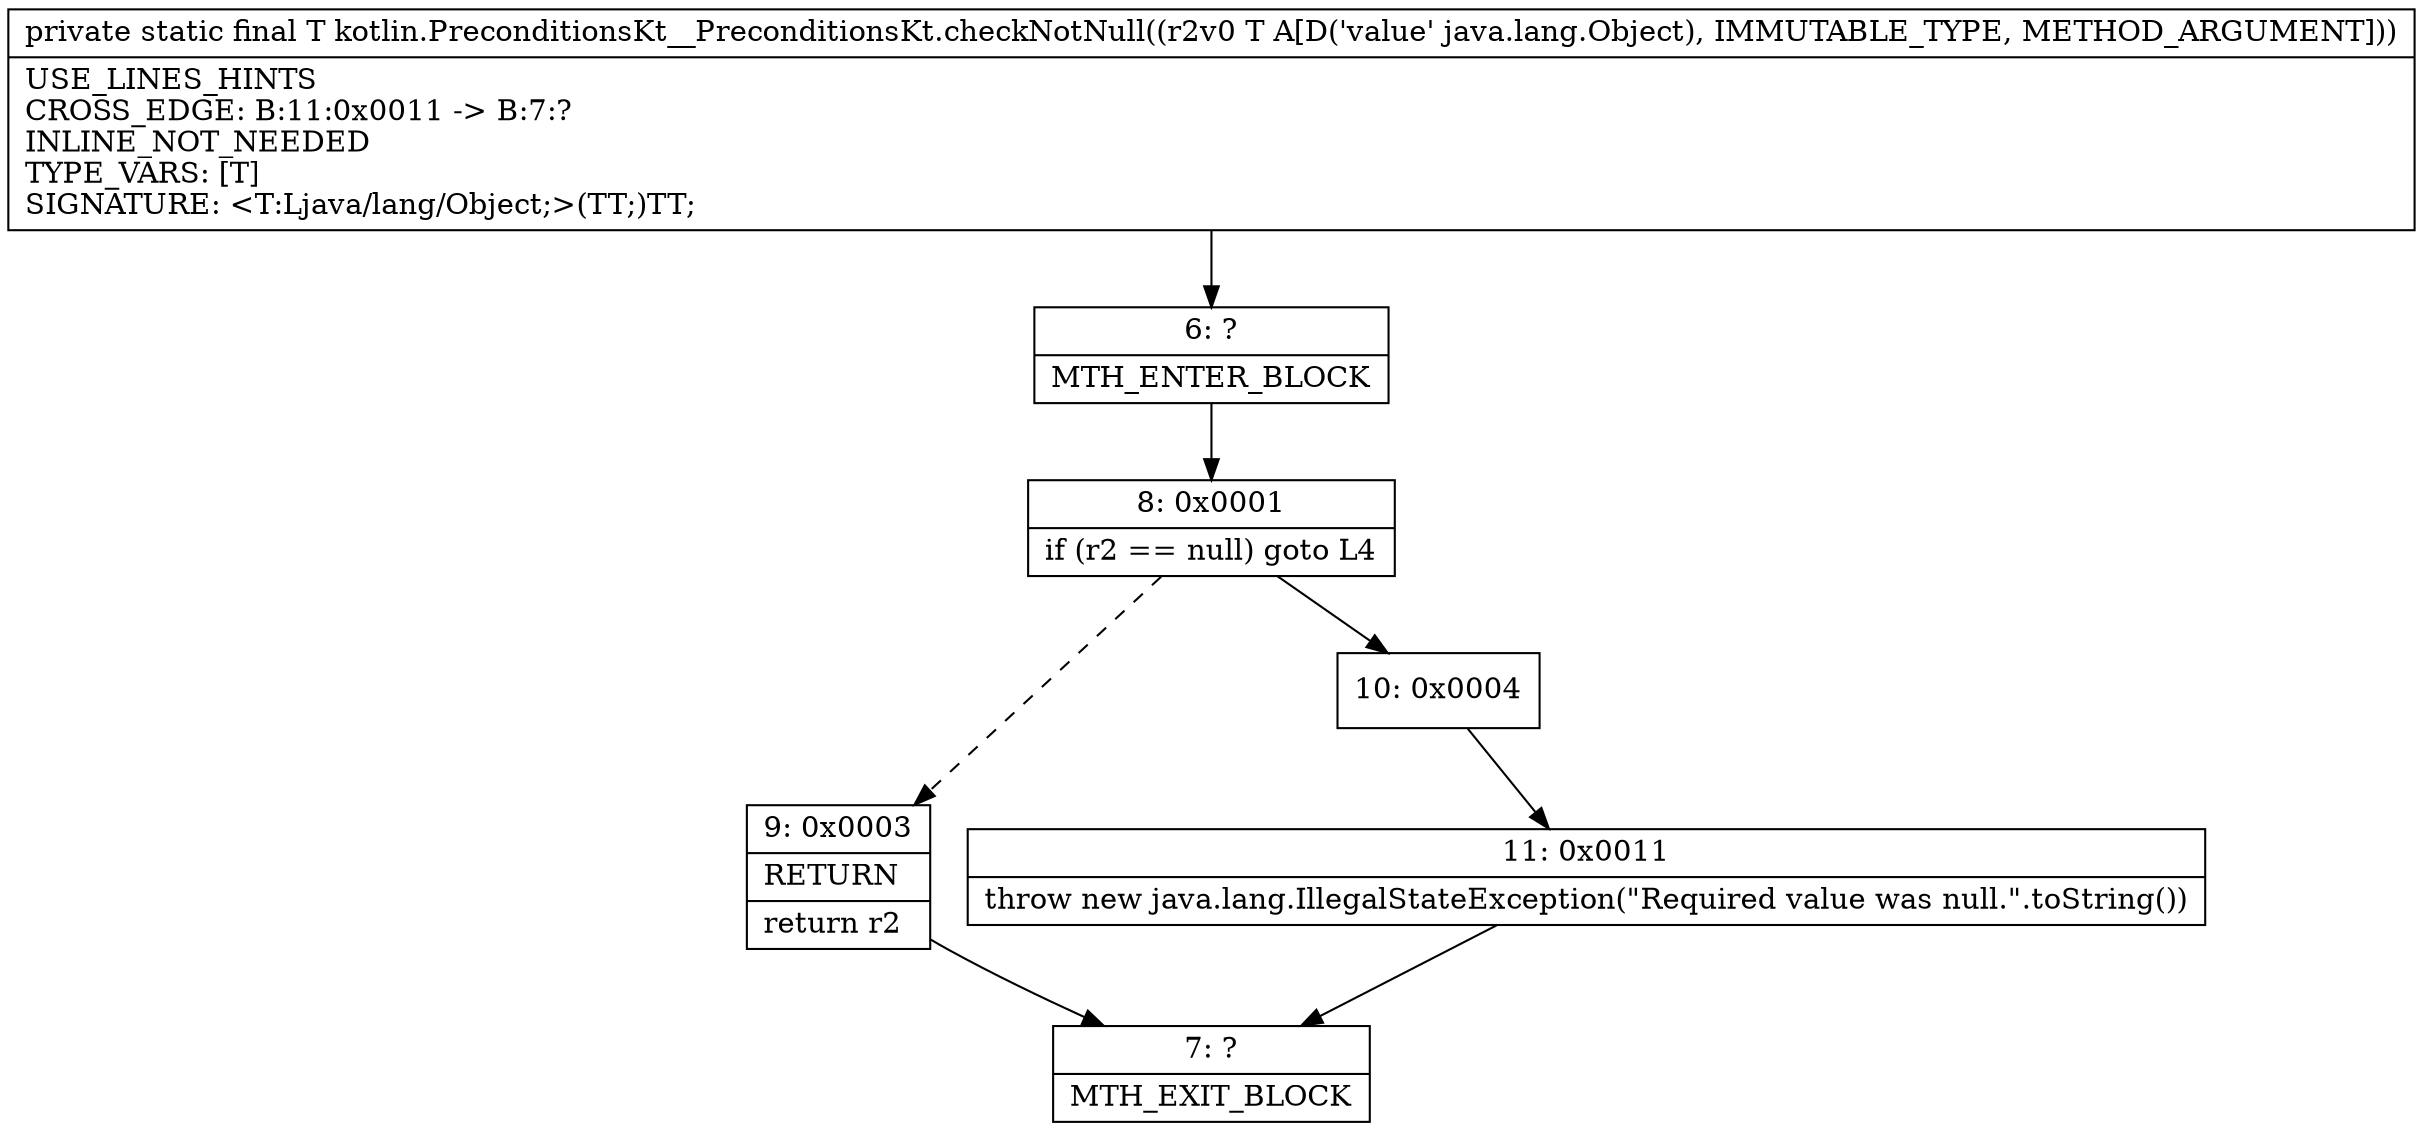 digraph "CFG forkotlin.PreconditionsKt__PreconditionsKt.checkNotNull(Ljava\/lang\/Object;)Ljava\/lang\/Object;" {
Node_6 [shape=record,label="{6\:\ ?|MTH_ENTER_BLOCK\l}"];
Node_8 [shape=record,label="{8\:\ 0x0001|if (r2 == null) goto L4\l}"];
Node_9 [shape=record,label="{9\:\ 0x0003|RETURN\l|return r2\l}"];
Node_7 [shape=record,label="{7\:\ ?|MTH_EXIT_BLOCK\l}"];
Node_10 [shape=record,label="{10\:\ 0x0004}"];
Node_11 [shape=record,label="{11\:\ 0x0011|throw new java.lang.IllegalStateException(\"Required value was null.\".toString())\l}"];
MethodNode[shape=record,label="{private static final T kotlin.PreconditionsKt__PreconditionsKt.checkNotNull((r2v0 T A[D('value' java.lang.Object), IMMUTABLE_TYPE, METHOD_ARGUMENT]))  | USE_LINES_HINTS\lCROSS_EDGE: B:11:0x0011 \-\> B:7:?\lINLINE_NOT_NEEDED\lTYPE_VARS: [T]\lSIGNATURE: \<T:Ljava\/lang\/Object;\>(TT;)TT;\l}"];
MethodNode -> Node_6;Node_6 -> Node_8;
Node_8 -> Node_9[style=dashed];
Node_8 -> Node_10;
Node_9 -> Node_7;
Node_10 -> Node_11;
Node_11 -> Node_7;
}

